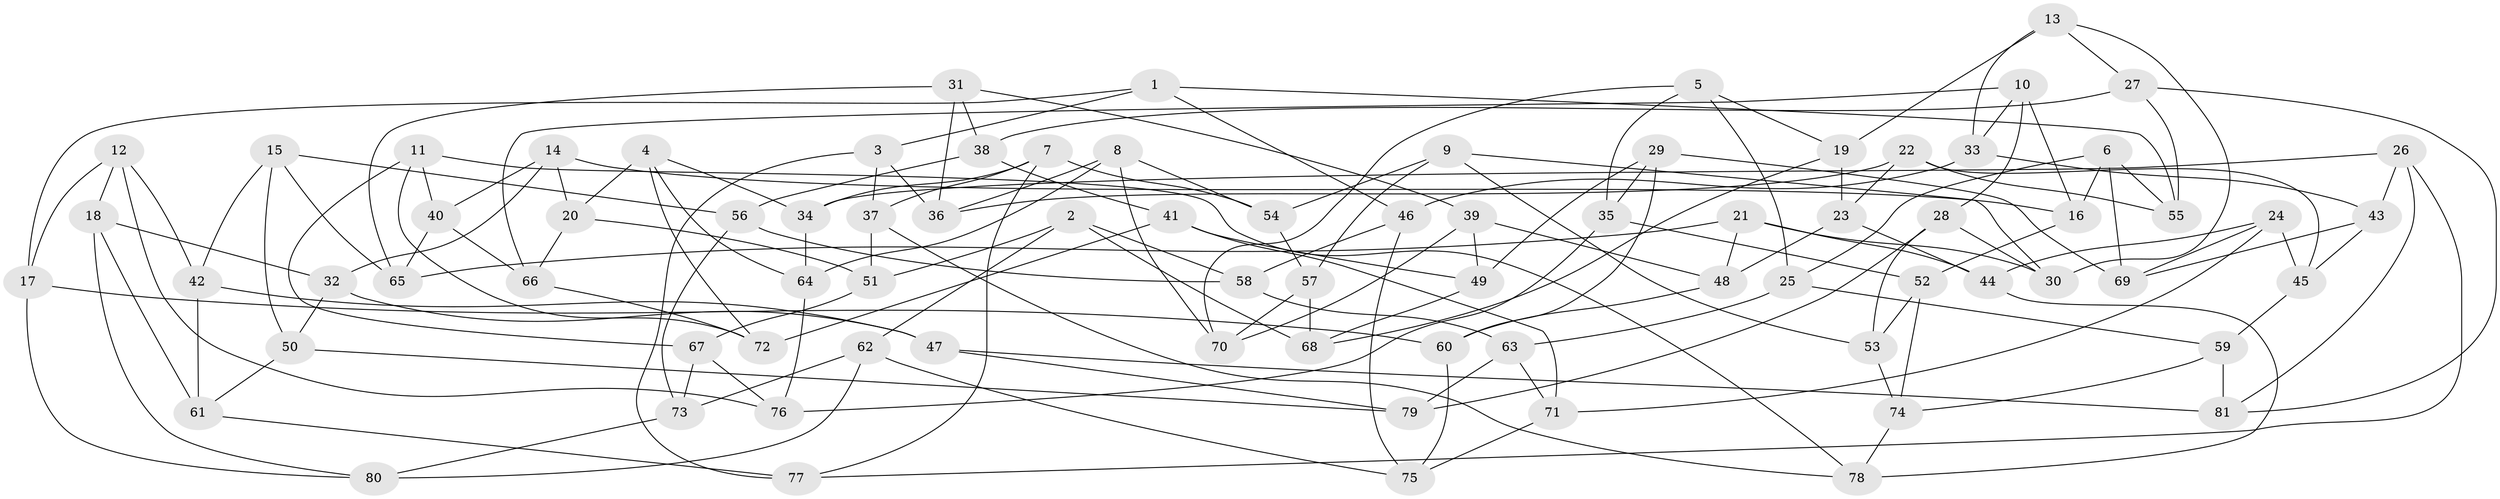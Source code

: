 // Generated by graph-tools (version 1.1) at 2025/26/03/09/25 03:26:55]
// undirected, 81 vertices, 162 edges
graph export_dot {
graph [start="1"]
  node [color=gray90,style=filled];
  1;
  2;
  3;
  4;
  5;
  6;
  7;
  8;
  9;
  10;
  11;
  12;
  13;
  14;
  15;
  16;
  17;
  18;
  19;
  20;
  21;
  22;
  23;
  24;
  25;
  26;
  27;
  28;
  29;
  30;
  31;
  32;
  33;
  34;
  35;
  36;
  37;
  38;
  39;
  40;
  41;
  42;
  43;
  44;
  45;
  46;
  47;
  48;
  49;
  50;
  51;
  52;
  53;
  54;
  55;
  56;
  57;
  58;
  59;
  60;
  61;
  62;
  63;
  64;
  65;
  66;
  67;
  68;
  69;
  70;
  71;
  72;
  73;
  74;
  75;
  76;
  77;
  78;
  79;
  80;
  81;
  1 -- 46;
  1 -- 17;
  1 -- 55;
  1 -- 3;
  2 -- 62;
  2 -- 51;
  2 -- 68;
  2 -- 58;
  3 -- 36;
  3 -- 37;
  3 -- 77;
  4 -- 72;
  4 -- 34;
  4 -- 64;
  4 -- 20;
  5 -- 35;
  5 -- 25;
  5 -- 19;
  5 -- 70;
  6 -- 25;
  6 -- 69;
  6 -- 55;
  6 -- 16;
  7 -- 77;
  7 -- 34;
  7 -- 37;
  7 -- 54;
  8 -- 64;
  8 -- 70;
  8 -- 54;
  8 -- 36;
  9 -- 57;
  9 -- 53;
  9 -- 30;
  9 -- 54;
  10 -- 33;
  10 -- 16;
  10 -- 66;
  10 -- 28;
  11 -- 78;
  11 -- 40;
  11 -- 72;
  11 -- 67;
  12 -- 76;
  12 -- 18;
  12 -- 42;
  12 -- 17;
  13 -- 30;
  13 -- 33;
  13 -- 19;
  13 -- 27;
  14 -- 32;
  14 -- 16;
  14 -- 40;
  14 -- 20;
  15 -- 42;
  15 -- 50;
  15 -- 56;
  15 -- 65;
  16 -- 52;
  17 -- 80;
  17 -- 60;
  18 -- 80;
  18 -- 61;
  18 -- 32;
  19 -- 23;
  19 -- 68;
  20 -- 66;
  20 -- 51;
  21 -- 65;
  21 -- 48;
  21 -- 44;
  21 -- 30;
  22 -- 45;
  22 -- 23;
  22 -- 36;
  22 -- 55;
  23 -- 44;
  23 -- 48;
  24 -- 44;
  24 -- 71;
  24 -- 45;
  24 -- 69;
  25 -- 63;
  25 -- 59;
  26 -- 77;
  26 -- 34;
  26 -- 81;
  26 -- 43;
  27 -- 81;
  27 -- 38;
  27 -- 55;
  28 -- 79;
  28 -- 30;
  28 -- 53;
  29 -- 35;
  29 -- 49;
  29 -- 69;
  29 -- 60;
  31 -- 39;
  31 -- 65;
  31 -- 36;
  31 -- 38;
  32 -- 50;
  32 -- 47;
  33 -- 46;
  33 -- 43;
  34 -- 64;
  35 -- 52;
  35 -- 76;
  37 -- 78;
  37 -- 51;
  38 -- 56;
  38 -- 41;
  39 -- 48;
  39 -- 70;
  39 -- 49;
  40 -- 66;
  40 -- 65;
  41 -- 49;
  41 -- 71;
  41 -- 72;
  42 -- 47;
  42 -- 61;
  43 -- 69;
  43 -- 45;
  44 -- 78;
  45 -- 59;
  46 -- 75;
  46 -- 58;
  47 -- 79;
  47 -- 81;
  48 -- 60;
  49 -- 68;
  50 -- 79;
  50 -- 61;
  51 -- 67;
  52 -- 53;
  52 -- 74;
  53 -- 74;
  54 -- 57;
  56 -- 73;
  56 -- 58;
  57 -- 70;
  57 -- 68;
  58 -- 63;
  59 -- 74;
  59 -- 81;
  60 -- 75;
  61 -- 77;
  62 -- 75;
  62 -- 80;
  62 -- 73;
  63 -- 79;
  63 -- 71;
  64 -- 76;
  66 -- 72;
  67 -- 76;
  67 -- 73;
  71 -- 75;
  73 -- 80;
  74 -- 78;
}
